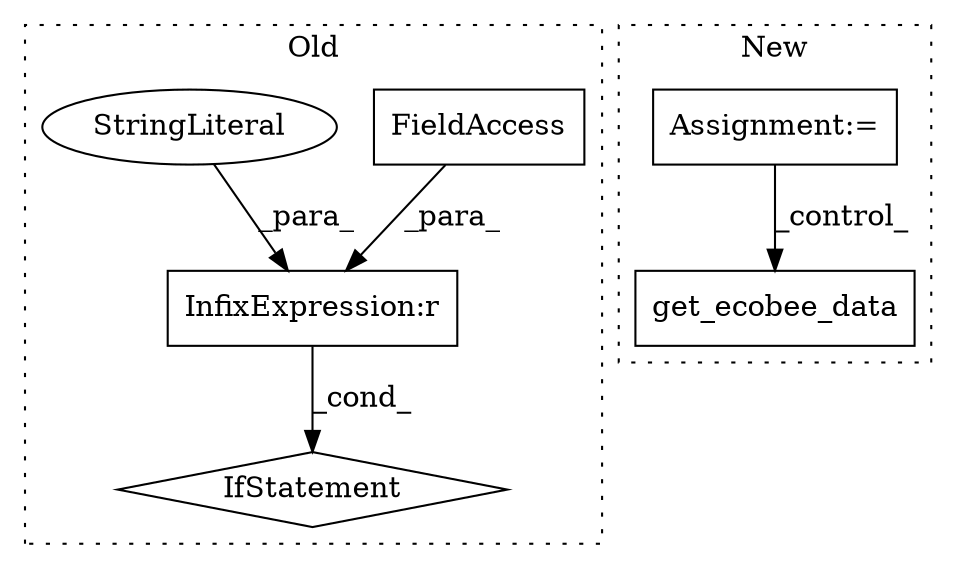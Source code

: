 digraph G {
subgraph cluster0 {
1 [label="IfStatement" a="25" s="13548,13586" l="4,2" shape="diamond"];
3 [label="InfixExpression:r" a="27" s="13574" l="4" shape="box"];
4 [label="FieldAccess" a="22" s="13552" l="22" shape="box"];
5 [label="StringLiteral" a="45" s="13578" l="8" shape="ellipse"];
label = "Old";
style="dotted";
}
subgraph cluster1 {
2 [label="get_ecobee_data" a="32" s="15393,15413" l="16,1" shape="box"];
6 [label="Assignment:=" a="7" s="14259" l="1" shape="box"];
label = "New";
style="dotted";
}
3 -> 1 [label="_cond_"];
4 -> 3 [label="_para_"];
5 -> 3 [label="_para_"];
6 -> 2 [label="_control_"];
}